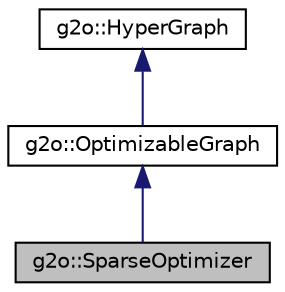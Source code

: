 digraph "g2o::SparseOptimizer"
{
  edge [fontname="Helvetica",fontsize="10",labelfontname="Helvetica",labelfontsize="10"];
  node [fontname="Helvetica",fontsize="10",shape=record];
  Node0 [label="g2o::SparseOptimizer",height=0.2,width=0.4,color="black", fillcolor="grey75", style="filled", fontcolor="black"];
  Node1 -> Node0 [dir="back",color="midnightblue",fontsize="10",style="solid"];
  Node1 [label="g2o::OptimizableGraph",height=0.2,width=0.4,color="black", fillcolor="white", style="filled",URL="$structg2o_1_1_optimizable_graph.html"];
  Node2 -> Node1 [dir="back",color="midnightblue",fontsize="10",style="solid"];
  Node2 [label="g2o::HyperGraph",height=0.2,width=0.4,color="black", fillcolor="white", style="filled",URL="$classg2o_1_1_hyper_graph.html"];
}

